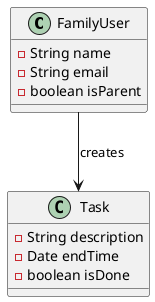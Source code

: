 @startuml

class FamilyUser {
  - String name
  - String email
  - boolean isParent
}

class Task {
  - String description
  - Date endTime
  - boolean isDone
}

FamilyUser --> Task : creates

@enduml